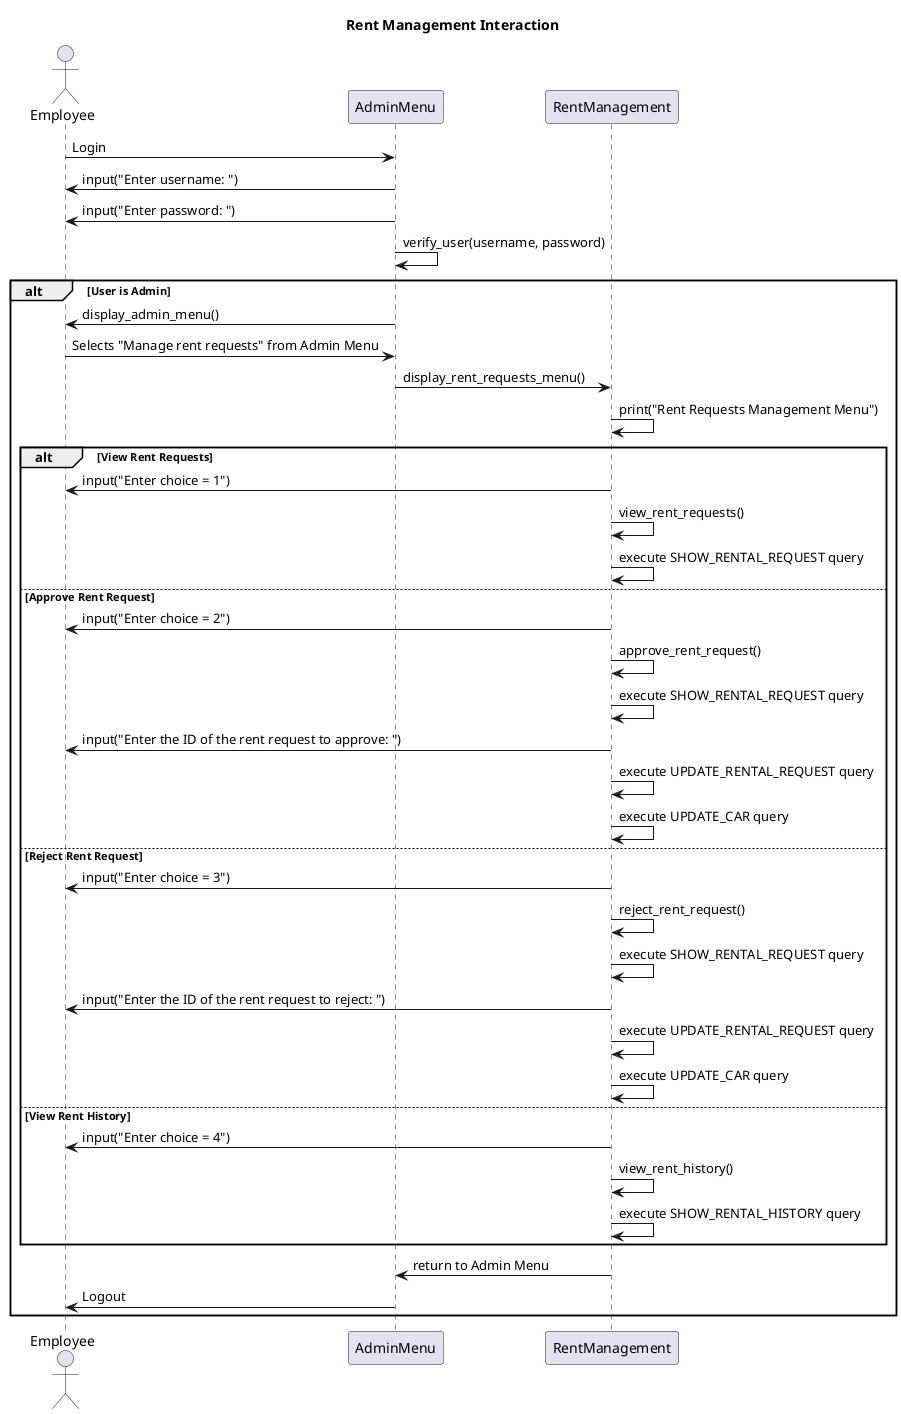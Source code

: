 @startuml sequence_diagram_rentmanagement
title Rent Management Interaction

actor Employee

participant AdminMenu
participant RentManagement

Employee -> AdminMenu: Login
AdminMenu -> Employee: input("Enter username: ")
AdminMenu -> Employee: input("Enter password: ")

AdminMenu -> AdminMenu: verify_user(username, password)
alt User is Admin
    AdminMenu -> Employee: display_admin_menu()

    Employee -> AdminMenu: Selects "Manage rent requests" from Admin Menu
    AdminMenu -> RentManagement: display_rent_requests_menu()
    RentManagement -> RentManagement: print("Rent Requests Management Menu")

    alt View Rent Requests
        RentManagement -> Employee: input("Enter choice = 1")
        RentManagement -> RentManagement: view_rent_requests()
        RentManagement -> RentManagement: execute SHOW_RENTAL_REQUEST query
    else Approve Rent Request
        RentManagement -> Employee: input("Enter choice = 2")
        RentManagement -> RentManagement: approve_rent_request()
        RentManagement -> RentManagement: execute SHOW_RENTAL_REQUEST query
        RentManagement -> Employee: input("Enter the ID of the rent request to approve: ")
        RentManagement -> RentManagement: execute UPDATE_RENTAL_REQUEST query
        RentManagement -> RentManagement: execute UPDATE_CAR query
    else Reject Rent Request
        RentManagement -> Employee: input("Enter choice = 3")
        RentManagement -> RentManagement: reject_rent_request()
        RentManagement -> RentManagement: execute SHOW_RENTAL_REQUEST query
        RentManagement -> Employee: input("Enter the ID of the rent request to reject: ")
        RentManagement -> RentManagement: execute UPDATE_RENTAL_REQUEST query
        RentManagement -> RentManagement: execute UPDATE_CAR query
    else View Rent History
        RentManagement -> Employee: input("Enter choice = 4")
        RentManagement -> RentManagement: view_rent_history()
        RentManagement -> RentManagement: execute SHOW_RENTAL_HISTORY query
    end
    RentManagement -> AdminMenu: return to Admin Menu
    AdminMenu -> Employee: Logout
end

@enduml
